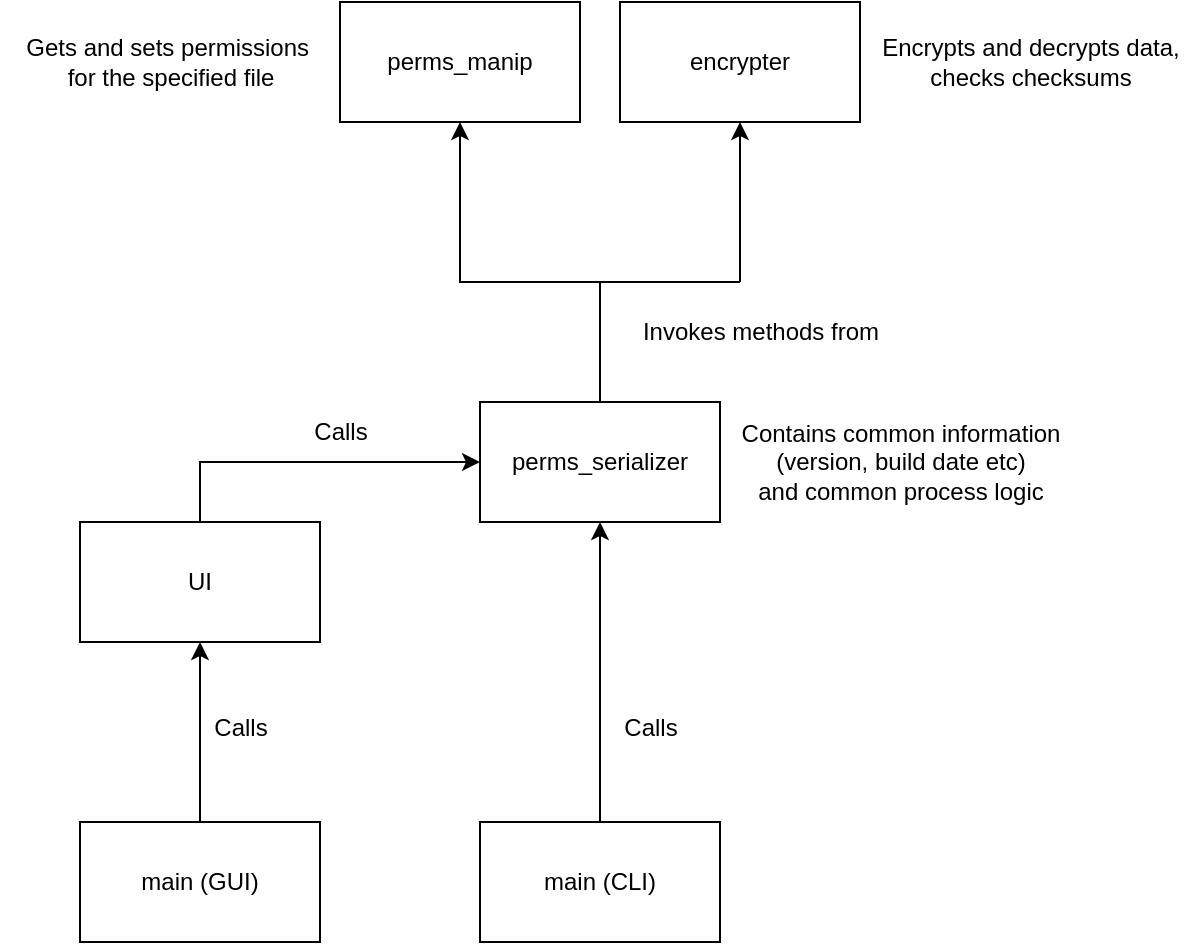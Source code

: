 <mxfile version="26.0.14">
  <diagram name="Page-1" id="4Hlu0s-bDeJeA6eEQ5W3">
    <mxGraphModel dx="1221" dy="759" grid="1" gridSize="10" guides="1" tooltips="1" connect="1" arrows="1" fold="1" page="1" pageScale="1" pageWidth="850" pageHeight="1100" math="0" shadow="0">
      <root>
        <mxCell id="0" />
        <mxCell id="1" parent="0" />
        <mxCell id="0P-slkQHDkaZJqlSzweV-1" value="perms_manip" style="rounded=0;whiteSpace=wrap;html=1;" vertex="1" parent="1">
          <mxGeometry x="360" y="360" width="120" height="60" as="geometry" />
        </mxCell>
        <mxCell id="0P-slkQHDkaZJqlSzweV-2" value="encrypter" style="rounded=0;whiteSpace=wrap;html=1;" vertex="1" parent="1">
          <mxGeometry x="500" y="360" width="120" height="60" as="geometry" />
        </mxCell>
        <mxCell id="0P-slkQHDkaZJqlSzweV-15" style="edgeStyle=orthogonalEdgeStyle;rounded=0;orthogonalLoop=1;jettySize=auto;html=1;exitX=0.5;exitY=0;exitDx=0;exitDy=0;entryX=0;entryY=0.5;entryDx=0;entryDy=0;" edge="1" parent="1" source="0P-slkQHDkaZJqlSzweV-3" target="0P-slkQHDkaZJqlSzweV-4">
          <mxGeometry relative="1" as="geometry" />
        </mxCell>
        <mxCell id="0P-slkQHDkaZJqlSzweV-3" value="UI" style="rounded=0;whiteSpace=wrap;html=1;" vertex="1" parent="1">
          <mxGeometry x="230" y="620" width="120" height="60" as="geometry" />
        </mxCell>
        <mxCell id="0P-slkQHDkaZJqlSzweV-8" style="edgeStyle=orthogonalEdgeStyle;rounded=0;orthogonalLoop=1;jettySize=auto;html=1;exitX=0.5;exitY=0;exitDx=0;exitDy=0;entryX=0.5;entryY=1;entryDx=0;entryDy=0;" edge="1" parent="1" source="0P-slkQHDkaZJqlSzweV-4" target="0P-slkQHDkaZJqlSzweV-1">
          <mxGeometry relative="1" as="geometry">
            <Array as="points">
              <mxPoint x="490" y="580" />
              <mxPoint x="490" y="500" />
              <mxPoint x="420" y="500" />
            </Array>
          </mxGeometry>
        </mxCell>
        <mxCell id="0P-slkQHDkaZJqlSzweV-4" value="perms&lt;span style=&quot;background-color: transparent; color: light-dark(rgb(0, 0, 0), rgb(255, 255, 255));&quot;&gt;_serializer&lt;/span&gt;" style="rounded=0;whiteSpace=wrap;html=1;" vertex="1" parent="1">
          <mxGeometry x="430" y="560" width="120" height="60" as="geometry" />
        </mxCell>
        <mxCell id="0P-slkQHDkaZJqlSzweV-9" value="" style="endArrow=classic;html=1;rounded=0;entryX=0.5;entryY=1;entryDx=0;entryDy=0;" edge="1" parent="1" target="0P-slkQHDkaZJqlSzweV-2">
          <mxGeometry width="50" height="50" relative="1" as="geometry">
            <mxPoint x="560" y="500" as="sourcePoint" />
            <mxPoint x="450" y="370" as="targetPoint" />
            <Array as="points">
              <mxPoint x="560" y="460" />
            </Array>
          </mxGeometry>
        </mxCell>
        <mxCell id="0P-slkQHDkaZJqlSzweV-10" value="" style="endArrow=none;html=1;rounded=0;" edge="1" parent="1">
          <mxGeometry width="50" height="50" relative="1" as="geometry">
            <mxPoint x="480" y="500" as="sourcePoint" />
            <mxPoint x="560" y="500" as="targetPoint" />
          </mxGeometry>
        </mxCell>
        <mxCell id="0P-slkQHDkaZJqlSzweV-11" value="Invokes methods from" style="text;html=1;align=center;verticalAlign=middle;resizable=0;points=[];autosize=1;strokeColor=none;fillColor=none;" vertex="1" parent="1">
          <mxGeometry x="500" y="510" width="140" height="30" as="geometry" />
        </mxCell>
        <mxCell id="0P-slkQHDkaZJqlSzweV-13" style="edgeStyle=orthogonalEdgeStyle;rounded=0;orthogonalLoop=1;jettySize=auto;html=1;exitX=0.5;exitY=0;exitDx=0;exitDy=0;entryX=0.5;entryY=1;entryDx=0;entryDy=0;" edge="1" parent="1" source="0P-slkQHDkaZJqlSzweV-12" target="0P-slkQHDkaZJqlSzweV-4">
          <mxGeometry relative="1" as="geometry" />
        </mxCell>
        <mxCell id="0P-slkQHDkaZJqlSzweV-12" value="main (CLI)" style="rounded=0;whiteSpace=wrap;html=1;" vertex="1" parent="1">
          <mxGeometry x="430" y="770" width="120" height="60" as="geometry" />
        </mxCell>
        <mxCell id="0P-slkQHDkaZJqlSzweV-14" value="Calls" style="text;html=1;align=center;verticalAlign=middle;resizable=0;points=[];autosize=1;strokeColor=none;fillColor=none;" vertex="1" parent="1">
          <mxGeometry x="490" y="708" width="50" height="30" as="geometry" />
        </mxCell>
        <mxCell id="0P-slkQHDkaZJqlSzweV-17" style="edgeStyle=orthogonalEdgeStyle;rounded=0;orthogonalLoop=1;jettySize=auto;html=1;exitX=0.5;exitY=0;exitDx=0;exitDy=0;entryX=0.5;entryY=1;entryDx=0;entryDy=0;" edge="1" parent="1" source="0P-slkQHDkaZJqlSzweV-16" target="0P-slkQHDkaZJqlSzweV-3">
          <mxGeometry relative="1" as="geometry" />
        </mxCell>
        <mxCell id="0P-slkQHDkaZJqlSzweV-16" value="main (GUI)" style="rounded=0;whiteSpace=wrap;html=1;" vertex="1" parent="1">
          <mxGeometry x="230" y="770" width="120" height="60" as="geometry" />
        </mxCell>
        <mxCell id="0P-slkQHDkaZJqlSzweV-18" value="Calls" style="text;html=1;align=center;verticalAlign=middle;resizable=0;points=[];autosize=1;strokeColor=none;fillColor=none;" vertex="1" parent="1">
          <mxGeometry x="285" y="708" width="50" height="30" as="geometry" />
        </mxCell>
        <mxCell id="0P-slkQHDkaZJqlSzweV-19" value="Calls" style="text;html=1;align=center;verticalAlign=middle;resizable=0;points=[];autosize=1;strokeColor=none;fillColor=none;" vertex="1" parent="1">
          <mxGeometry x="335" y="560" width="50" height="30" as="geometry" />
        </mxCell>
        <mxCell id="0P-slkQHDkaZJqlSzweV-20" value="Contains common information&lt;br&gt;(version, build date etc)&lt;div&gt;and common process logic&lt;/div&gt;" style="text;html=1;align=center;verticalAlign=middle;resizable=0;points=[];autosize=1;strokeColor=none;fillColor=none;" vertex="1" parent="1">
          <mxGeometry x="550" y="560" width="180" height="60" as="geometry" />
        </mxCell>
        <mxCell id="0P-slkQHDkaZJqlSzweV-21" value="Encrypts and decrypts data, &lt;br&gt;checks checksums" style="text;html=1;align=center;verticalAlign=middle;resizable=0;points=[];autosize=1;strokeColor=none;fillColor=none;" vertex="1" parent="1">
          <mxGeometry x="620" y="370" width="170" height="40" as="geometry" />
        </mxCell>
        <mxCell id="0P-slkQHDkaZJqlSzweV-22" value="Gets and sets permissions&amp;nbsp;&lt;div&gt;for the specified file&lt;/div&gt;" style="text;html=1;align=center;verticalAlign=middle;resizable=0;points=[];autosize=1;strokeColor=none;fillColor=none;" vertex="1" parent="1">
          <mxGeometry x="190" y="370" width="170" height="40" as="geometry" />
        </mxCell>
      </root>
    </mxGraphModel>
  </diagram>
</mxfile>
